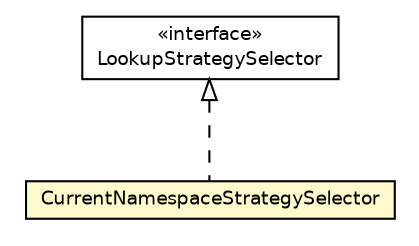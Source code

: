 #!/usr/local/bin/dot
#
# Class diagram 
# Generated by UMLGraph version 5.2 (http://www.umlgraph.org/)
#

digraph G {
	edge [fontname="Helvetica",fontsize=10,labelfontname="Helvetica",labelfontsize=10];
	node [fontname="Helvetica",fontsize=10,shape=plaintext];
	nodesep=0.25;
	ranksep=0.5;
	// chameleon.core.lookup.LookupStrategySelector
	c18747 [label=<<table title="chameleon.core.lookup.LookupStrategySelector" border="0" cellborder="1" cellspacing="0" cellpadding="2" port="p" href="../lookup/LookupStrategySelector.html">
		<tr><td><table border="0" cellspacing="0" cellpadding="1">
<tr><td align="center" balign="center"> &#171;interface&#187; </td></tr>
<tr><td align="center" balign="center"> LookupStrategySelector </td></tr>
		</table></td></tr>
		</table>>, fontname="Helvetica", fontcolor="black", fontsize=9.0];
	// chameleon.core.namespacepart.NamespacePart.CurrentNamespaceStrategySelector
	c18794 [label=<<table title="chameleon.core.namespacepart.NamespacePart.CurrentNamespaceStrategySelector" border="0" cellborder="1" cellspacing="0" cellpadding="2" port="p" bgcolor="lemonChiffon" href="./NamespacePart.CurrentNamespaceStrategySelector.html">
		<tr><td><table border="0" cellspacing="0" cellpadding="1">
<tr><td align="center" balign="center"> CurrentNamespaceStrategySelector </td></tr>
		</table></td></tr>
		</table>>, fontname="Helvetica", fontcolor="black", fontsize=9.0];
	//chameleon.core.namespacepart.NamespacePart.CurrentNamespaceStrategySelector implements chameleon.core.lookup.LookupStrategySelector
	c18747:p -> c18794:p [dir=back,arrowtail=empty,style=dashed];
}

